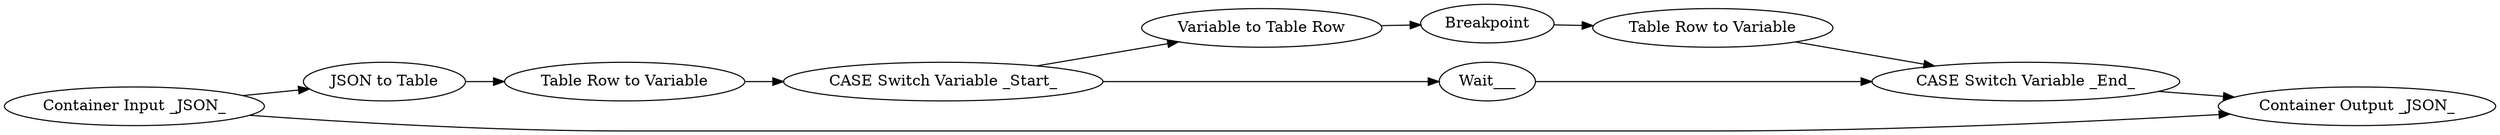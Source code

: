 digraph {
	"1878046428083193040_4" [label="JSON to Table"]
	"1878046428083193040_2" [label="Container Output _JSON_"]
	"1878046428083193040_11" [label="Variable to Table Row"]
	"1878046428083193040_12" [label="Table Row to Variable"]
	"1878046428083193040_6" [label="Table Row to Variable"]
	"1878046428083193040_1" [label="Container Input _JSON_"]
	"1878046428083193040_8" [label="CASE Switch Variable _End_"]
	"1878046428083193040_7" [label="CASE Switch Variable _Start_"]
	"1878046428083193040_9" [label=Breakpoint]
	"1878046428083193040_3" [label=Wait___]
	"1878046428083193040_12" -> "1878046428083193040_8"
	"1878046428083193040_4" -> "1878046428083193040_6"
	"1878046428083193040_1" -> "1878046428083193040_2"
	"1878046428083193040_3" -> "1878046428083193040_8"
	"1878046428083193040_8" -> "1878046428083193040_2"
	"1878046428083193040_6" -> "1878046428083193040_7"
	"1878046428083193040_11" -> "1878046428083193040_9"
	"1878046428083193040_9" -> "1878046428083193040_12"
	"1878046428083193040_7" -> "1878046428083193040_11"
	"1878046428083193040_7" -> "1878046428083193040_3"
	"1878046428083193040_1" -> "1878046428083193040_4"
	rankdir=LR
}
